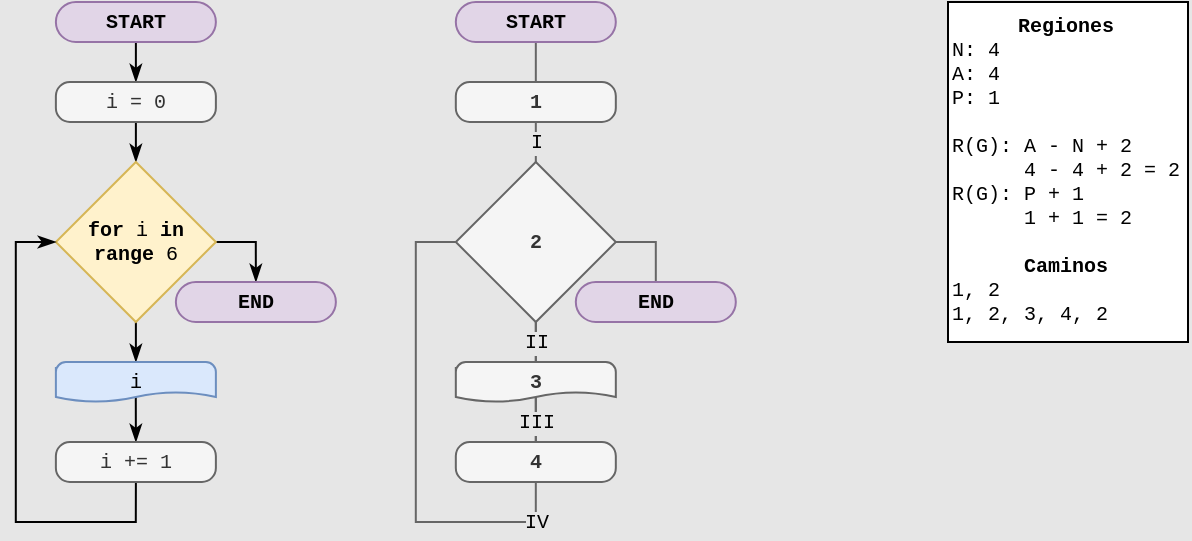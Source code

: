 <mxfile version="18.0.6" type="device"><diagram id="Kit8shkTddq9tPIutsY1" name="Página-1"><mxGraphModel dx="867" dy="563" grid="1" gridSize="10" guides="1" tooltips="1" connect="1" arrows="1" fold="1" page="1" pageScale="1" pageWidth="827" pageHeight="1169" background="#E6E6E6" math="0" shadow="0"><root><mxCell id="0"/><mxCell id="1" parent="0"/><mxCell id="QLp-1G-lI6YuIuOE4pU9-9" style="edgeStyle=orthogonalEdgeStyle;rounded=0;orthogonalLoop=1;jettySize=auto;html=1;exitX=0.5;exitY=1;exitDx=0;exitDy=0;entryX=0.5;entryY=0;entryDx=0;entryDy=0;fontFamily=Courier New;fontSize=10;endArrow=classicThin;endFill=1;" parent="1" source="QLp-1G-lI6YuIuOE4pU9-2" target="QLp-1G-lI6YuIuOE4pU9-3" edge="1"><mxGeometry relative="1" as="geometry"/></mxCell><mxCell id="QLp-1G-lI6YuIuOE4pU9-2" value="START" style="rounded=1;whiteSpace=wrap;html=1;fontFamily=Courier New;fontSize=10;strokeWidth=1;arcSize=50;fontStyle=1;fillColor=#e1d5e7;strokeColor=#9673a6;labelBorderColor=none;" parent="1" vertex="1"><mxGeometry x="253.94" y="40" width="80" height="20" as="geometry"/></mxCell><mxCell id="QLp-1G-lI6YuIuOE4pU9-10" style="edgeStyle=orthogonalEdgeStyle;rounded=0;orthogonalLoop=1;jettySize=auto;html=1;exitX=0.5;exitY=1;exitDx=0;exitDy=0;entryX=0.5;entryY=0;entryDx=0;entryDy=0;entryPerimeter=0;fontFamily=Courier New;fontSize=10;endArrow=classicThin;endFill=1;" parent="1" source="QLp-1G-lI6YuIuOE4pU9-3" target="QLp-1G-lI6YuIuOE4pU9-4" edge="1"><mxGeometry relative="1" as="geometry"/></mxCell><mxCell id="QLp-1G-lI6YuIuOE4pU9-3" value="i = 0" style="rounded=1;whiteSpace=wrap;html=1;absoluteArcSize=1;arcSize=14;strokeWidth=1;fontFamily=Courier New;fontSize=10;fillColor=#f5f5f5;fontColor=#333333;strokeColor=#666666;labelBorderColor=none;" parent="1" vertex="1"><mxGeometry x="253.94" y="80" width="80" height="20" as="geometry"/></mxCell><mxCell id="QLp-1G-lI6YuIuOE4pU9-11" style="edgeStyle=orthogonalEdgeStyle;rounded=0;orthogonalLoop=1;jettySize=auto;html=1;exitX=0.5;exitY=1;exitDx=0;exitDy=0;exitPerimeter=0;entryX=0.5;entryY=0;entryDx=0;entryDy=0;entryPerimeter=0;fontFamily=Courier New;fontSize=10;endArrow=classicThin;endFill=1;" parent="1" source="QLp-1G-lI6YuIuOE4pU9-4" target="QLp-1G-lI6YuIuOE4pU9-6" edge="1"><mxGeometry relative="1" as="geometry"/></mxCell><mxCell id="QLp-1G-lI6YuIuOE4pU9-17" style="edgeStyle=orthogonalEdgeStyle;rounded=0;orthogonalLoop=1;jettySize=auto;html=1;exitX=1;exitY=0.5;exitDx=0;exitDy=0;exitPerimeter=0;entryX=0.5;entryY=0;entryDx=0;entryDy=0;fontFamily=Courier New;fontSize=10;endArrow=classicThin;endFill=1;" parent="1" source="QLp-1G-lI6YuIuOE4pU9-4" target="QLp-1G-lI6YuIuOE4pU9-16" edge="1"><mxGeometry relative="1" as="geometry"/></mxCell><mxCell id="QLp-1G-lI6YuIuOE4pU9-4" value="&lt;b&gt;for&lt;/b&gt; i &lt;b&gt;in&lt;/b&gt; &lt;b&gt;range&lt;/b&gt; 6" style="strokeWidth=1;html=1;shape=mxgraph.flowchart.decision;whiteSpace=wrap;fontFamily=Courier New;fontSize=10;fillColor=#fff2cc;strokeColor=#d6b656;labelBorderColor=none;" parent="1" vertex="1"><mxGeometry x="253.94" y="120" width="80" height="80" as="geometry"/></mxCell><mxCell id="QLp-1G-lI6YuIuOE4pU9-12" style="edgeStyle=orthogonalEdgeStyle;rounded=0;orthogonalLoop=1;jettySize=auto;html=1;exitX=0.5;exitY=0;exitDx=0;exitDy=0;exitPerimeter=0;entryX=0.5;entryY=0;entryDx=0;entryDy=0;fontFamily=Courier New;fontSize=10;endArrow=classicThin;endFill=1;" parent="1" source="QLp-1G-lI6YuIuOE4pU9-6" target="QLp-1G-lI6YuIuOE4pU9-8" edge="1"><mxGeometry relative="1" as="geometry"><Array as="points"><mxPoint x="293.94" y="240"/><mxPoint x="293.94" y="240"/></Array></mxGeometry></mxCell><mxCell id="QLp-1G-lI6YuIuOE4pU9-6" value="i" style="strokeWidth=1;html=1;shape=mxgraph.flowchart.document2;whiteSpace=wrap;size=0.25;fontFamily=Courier New;fontSize=10;fillColor=#dae8fc;strokeColor=#6c8ebf;labelBorderColor=none;" parent="1" vertex="1"><mxGeometry x="253.94" y="220" width="80" height="20" as="geometry"/></mxCell><mxCell id="QLp-1G-lI6YuIuOE4pU9-18" style="edgeStyle=orthogonalEdgeStyle;rounded=0;orthogonalLoop=1;jettySize=auto;html=1;exitX=0.5;exitY=1;exitDx=0;exitDy=0;entryX=0;entryY=0.5;entryDx=0;entryDy=0;entryPerimeter=0;fontFamily=Courier New;fontSize=10;endArrow=classicThin;endFill=1;" parent="1" source="QLp-1G-lI6YuIuOE4pU9-8" target="QLp-1G-lI6YuIuOE4pU9-4" edge="1"><mxGeometry relative="1" as="geometry"/></mxCell><mxCell id="QLp-1G-lI6YuIuOE4pU9-8" value="i += 1" style="rounded=1;whiteSpace=wrap;html=1;absoluteArcSize=1;arcSize=14;strokeWidth=1;fontFamily=Courier New;fontSize=10;fillColor=#f5f5f5;fontColor=#333333;strokeColor=#666666;labelBorderColor=none;" parent="1" vertex="1"><mxGeometry x="253.94" y="260" width="80" height="20" as="geometry"/></mxCell><mxCell id="QLp-1G-lI6YuIuOE4pU9-16" value="END" style="rounded=1;whiteSpace=wrap;html=1;fontFamily=Courier New;fontSize=10;strokeWidth=1;arcSize=50;fontStyle=1;fillColor=#e1d5e7;strokeColor=#9673a6;labelBorderColor=none;" parent="1" vertex="1"><mxGeometry x="313.94" y="180" width="80" height="20" as="geometry"/></mxCell><mxCell id="QLp-1G-lI6YuIuOE4pU9-19" style="edgeStyle=orthogonalEdgeStyle;rounded=0;orthogonalLoop=1;jettySize=auto;html=1;exitX=0.5;exitY=1;exitDx=0;exitDy=0;entryX=0.5;entryY=0;entryDx=0;entryDy=0;fontFamily=Courier New;fontSize=10;endArrow=none;endFill=0;fillColor=#f5f5f5;strokeColor=#666666;labelBackgroundColor=#E6E6E6;" parent="1" source="QLp-1G-lI6YuIuOE4pU9-20" target="QLp-1G-lI6YuIuOE4pU9-22" edge="1"><mxGeometry relative="1" as="geometry"/></mxCell><mxCell id="QLp-1G-lI6YuIuOE4pU9-20" value="START" style="rounded=1;whiteSpace=wrap;html=1;fontFamily=Courier New;fontSize=10;strokeWidth=1;arcSize=50;fontStyle=1;fillColor=#e1d5e7;strokeColor=#9673a6;labelBorderColor=none;" parent="1" vertex="1"><mxGeometry x="453.91" y="40" width="80" height="20" as="geometry"/></mxCell><mxCell id="QLp-1G-lI6YuIuOE4pU9-21" value="I" style="edgeStyle=orthogonalEdgeStyle;rounded=0;orthogonalLoop=1;jettySize=auto;html=1;exitX=0.5;exitY=1;exitDx=0;exitDy=0;entryX=0.5;entryY=0;entryDx=0;entryDy=0;entryPerimeter=0;fontFamily=Courier New;fontSize=10;endArrow=none;endFill=0;fillColor=#f5f5f5;strokeColor=#666666;labelBackgroundColor=#E6E6E6;" parent="1" source="QLp-1G-lI6YuIuOE4pU9-22" target="QLp-1G-lI6YuIuOE4pU9-25" edge="1"><mxGeometry relative="1" as="geometry"/></mxCell><mxCell id="QLp-1G-lI6YuIuOE4pU9-22" value="1" style="rounded=1;whiteSpace=wrap;html=1;absoluteArcSize=1;arcSize=14;strokeWidth=1;fontFamily=Courier New;fontSize=10;fillColor=#f5f5f5;fontColor=#333333;strokeColor=#666666;fontStyle=1;labelBorderColor=none;" parent="1" vertex="1"><mxGeometry x="453.91" y="80" width="80" height="20" as="geometry"/></mxCell><mxCell id="QLp-1G-lI6YuIuOE4pU9-23" style="edgeStyle=orthogonalEdgeStyle;rounded=0;orthogonalLoop=1;jettySize=auto;html=1;exitX=0.5;exitY=1;exitDx=0;exitDy=0;exitPerimeter=0;entryX=0.5;entryY=0;entryDx=0;entryDy=0;entryPerimeter=0;fontFamily=Courier New;fontSize=10;endArrow=none;endFill=0;fillColor=#f5f5f5;strokeColor=#666666;" parent="1" source="QLp-1G-lI6YuIuOE4pU9-25" target="QLp-1G-lI6YuIuOE4pU9-27" edge="1"><mxGeometry relative="1" as="geometry"/></mxCell><mxCell id="QLp-1G-lI6YuIuOE4pU9-24" style="edgeStyle=orthogonalEdgeStyle;rounded=0;orthogonalLoop=1;jettySize=auto;html=1;exitX=1;exitY=0.5;exitDx=0;exitDy=0;exitPerimeter=0;entryX=0.5;entryY=0;entryDx=0;entryDy=0;fontFamily=Courier New;fontSize=10;endArrow=none;endFill=0;fillColor=#f5f5f5;strokeColor=#666666;labelBackgroundColor=#E6E6E6;" parent="1" source="QLp-1G-lI6YuIuOE4pU9-25" target="QLp-1G-lI6YuIuOE4pU9-30" edge="1"><mxGeometry relative="1" as="geometry"/></mxCell><mxCell id="QLp-1G-lI6YuIuOE4pU9-31" value="II" style="edgeStyle=orthogonalEdgeStyle;rounded=0;orthogonalLoop=1;jettySize=auto;html=1;fontFamily=Courier New;fontSize=10;endArrow=none;endFill=0;fillColor=#f5f5f5;strokeColor=#666666;labelBackgroundColor=#E6E6E6;" parent="1" source="QLp-1G-lI6YuIuOE4pU9-25" target="QLp-1G-lI6YuIuOE4pU9-29" edge="1"><mxGeometry x="-0.667" relative="1" as="geometry"><mxPoint as="offset"/></mxGeometry></mxCell><mxCell id="QLp-1G-lI6YuIuOE4pU9-25" value="2" style="strokeWidth=1;html=1;shape=mxgraph.flowchart.decision;whiteSpace=wrap;fontFamily=Courier New;fontSize=10;fillColor=#f5f5f5;strokeColor=#666666;fontStyle=1;fontColor=#333333;labelBorderColor=none;" parent="1" vertex="1"><mxGeometry x="453.91" y="120" width="80" height="80" as="geometry"/></mxCell><mxCell id="QLp-1G-lI6YuIuOE4pU9-26" value="III" style="edgeStyle=orthogonalEdgeStyle;rounded=0;orthogonalLoop=1;jettySize=auto;html=1;exitX=0.5;exitY=0;exitDx=0;exitDy=0;exitPerimeter=0;entryX=0.5;entryY=0;entryDx=0;entryDy=0;fontFamily=Courier New;fontSize=10;endArrow=none;endFill=0;fillColor=#f5f5f5;strokeColor=#666666;labelBackgroundColor=#E6E6E6;" parent="1" source="QLp-1G-lI6YuIuOE4pU9-27" target="QLp-1G-lI6YuIuOE4pU9-29" edge="1"><mxGeometry x="0.5" relative="1" as="geometry"><Array as="points"><mxPoint x="493.91" y="240"/><mxPoint x="493.91" y="240"/></Array><mxPoint as="offset"/></mxGeometry></mxCell><mxCell id="QLp-1G-lI6YuIuOE4pU9-27" value="3" style="strokeWidth=1;html=1;shape=mxgraph.flowchart.document2;whiteSpace=wrap;size=0.25;fontFamily=Courier New;fontSize=10;fillColor=#f5f5f5;strokeColor=#666666;fontStyle=1;fontColor=#333333;labelBorderColor=none;" parent="1" vertex="1"><mxGeometry x="453.91" y="220" width="80" height="20" as="geometry"/></mxCell><mxCell id="QLp-1G-lI6YuIuOE4pU9-28" value="IV" style="edgeStyle=orthogonalEdgeStyle;rounded=0;orthogonalLoop=1;jettySize=auto;html=1;exitX=0.5;exitY=1;exitDx=0;exitDy=0;entryX=0;entryY=0.5;entryDx=0;entryDy=0;entryPerimeter=0;fontFamily=Courier New;fontSize=10;endArrow=none;endFill=0;fillColor=#f5f5f5;strokeColor=#666666;labelBackgroundColor=#E6E6E6;" parent="1" source="QLp-1G-lI6YuIuOE4pU9-29" target="QLp-1G-lI6YuIuOE4pU9-25" edge="1"><mxGeometry x="-0.833" relative="1" as="geometry"><mxPoint as="offset"/></mxGeometry></mxCell><mxCell id="QLp-1G-lI6YuIuOE4pU9-29" value="4" style="rounded=1;whiteSpace=wrap;html=1;absoluteArcSize=1;arcSize=14;strokeWidth=1;fontFamily=Courier New;fontSize=10;fillColor=#f5f5f5;fontColor=#333333;strokeColor=#666666;fontStyle=1;labelBorderColor=none;" parent="1" vertex="1"><mxGeometry x="453.91" y="260" width="80" height="20" as="geometry"/></mxCell><mxCell id="QLp-1G-lI6YuIuOE4pU9-30" value="END" style="rounded=1;whiteSpace=wrap;html=1;fontFamily=Courier New;fontSize=10;strokeWidth=1;arcSize=50;fontStyle=1;fillColor=#e1d5e7;strokeColor=#9673a6;labelBorderColor=none;" parent="1" vertex="1"><mxGeometry x="513.91" y="180" width="80" height="20" as="geometry"/></mxCell><mxCell id="QLp-1G-lI6YuIuOE4pU9-32" value="&lt;div style=&quot;text-align: center;&quot;&gt;&lt;span style=&quot;background-color: initial;&quot;&gt;&lt;b&gt;Regiones&lt;/b&gt;&lt;/span&gt;&lt;/div&gt;N: 4&lt;br&gt;A: 4&lt;br&gt;P: 1&lt;br&gt;&lt;br&gt;R(G): A - N + 2&lt;br&gt;&amp;nbsp; &amp;nbsp; &amp;nbsp; 4 - 4 + 2 = 2&lt;br&gt;R(G): P + 1&lt;br&gt;&amp;nbsp; &amp;nbsp; &amp;nbsp; 1 + 1 = 2&lt;br&gt;&lt;br&gt;&lt;div style=&quot;text-align: center;&quot;&gt;&lt;b style=&quot;background-color: initial;&quot;&gt;Caminos&lt;/b&gt;&lt;/div&gt;1, 2&lt;br&gt;1, 2, 3, 4, 2" style="rounded=0;whiteSpace=wrap;html=1;labelBackgroundColor=none;labelBorderColor=none;fontFamily=Courier New;fontSize=10;strokeWidth=1;align=left;verticalAlign=top;" parent="1" vertex="1"><mxGeometry x="700" y="40" width="120" height="170" as="geometry"/></mxCell></root></mxGraphModel></diagram></mxfile>